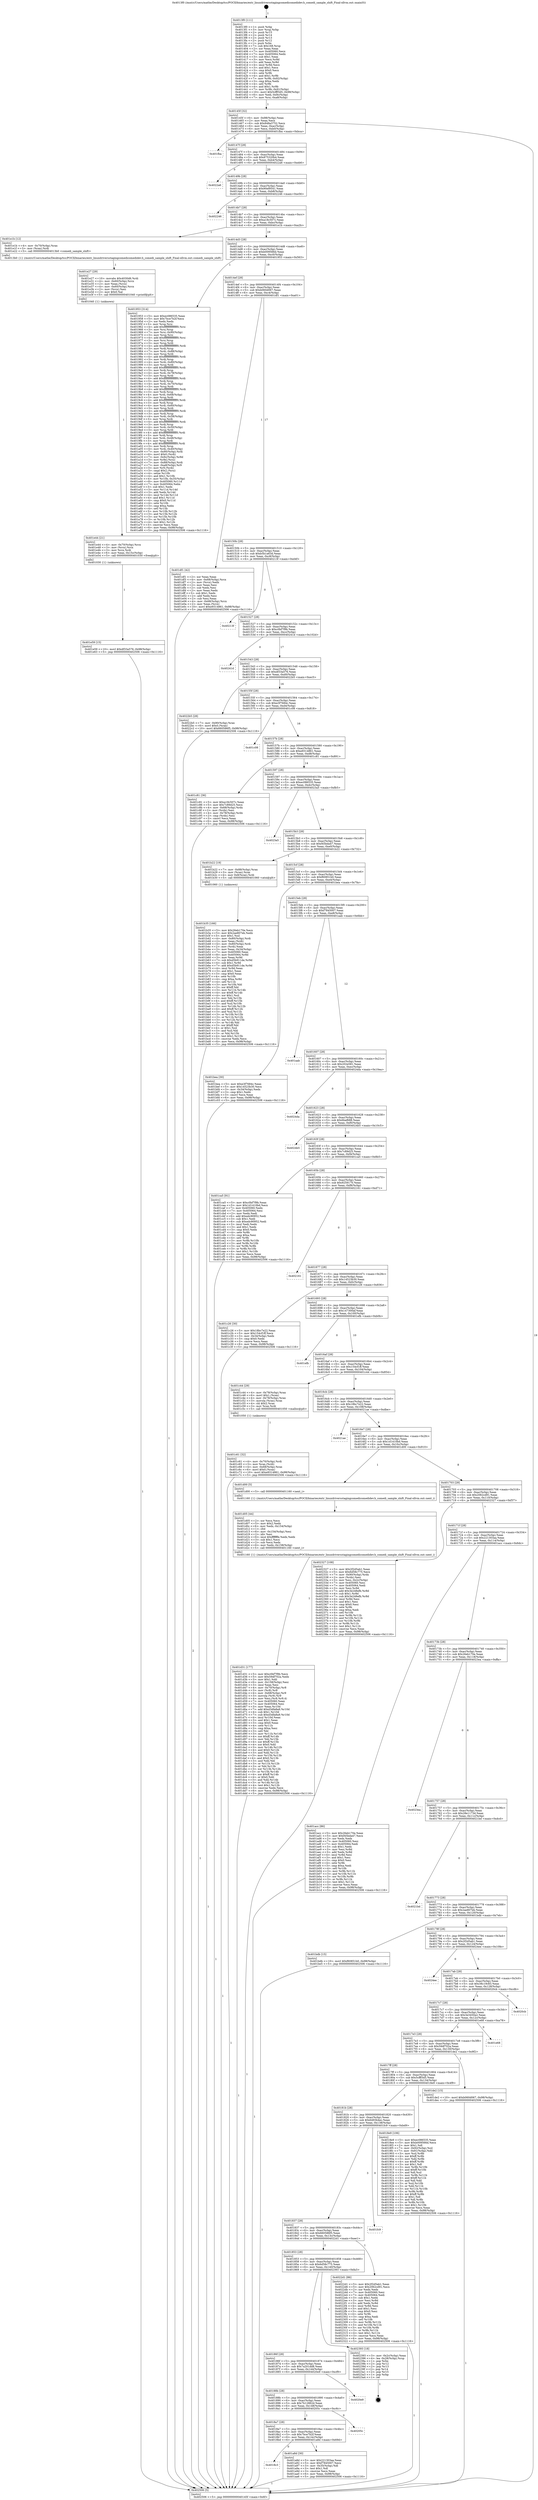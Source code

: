 digraph "0x4013f0" {
  label = "0x4013f0 (/mnt/c/Users/mathe/Desktop/tcc/POCII/binaries/extr_linuxdriversstagingcomedicomedidev.h_comedi_sample_shift_Final-ollvm.out::main(0))"
  labelloc = "t"
  node[shape=record]

  Entry [label="",width=0.3,height=0.3,shape=circle,fillcolor=black,style=filled]
  "0x40145f" [label="{
     0x40145f [32]\l
     | [instrs]\l
     &nbsp;&nbsp;0x40145f \<+6\>: mov -0x98(%rbp),%eax\l
     &nbsp;&nbsp;0x401465 \<+2\>: mov %eax,%ecx\l
     &nbsp;&nbsp;0x401467 \<+6\>: sub $0x848a3752,%ecx\l
     &nbsp;&nbsp;0x40146d \<+6\>: mov %eax,-0xac(%rbp)\l
     &nbsp;&nbsp;0x401473 \<+6\>: mov %ecx,-0xb0(%rbp)\l
     &nbsp;&nbsp;0x401479 \<+6\>: je 0000000000401fba \<main+0xbca\>\l
  }"]
  "0x401fba" [label="{
     0x401fba\l
  }", style=dashed]
  "0x40147f" [label="{
     0x40147f [28]\l
     | [instrs]\l
     &nbsp;&nbsp;0x40147f \<+5\>: jmp 0000000000401484 \<main+0x94\>\l
     &nbsp;&nbsp;0x401484 \<+6\>: mov -0xac(%rbp),%eax\l
     &nbsp;&nbsp;0x40148a \<+5\>: sub $0x875320b4,%eax\l
     &nbsp;&nbsp;0x40148f \<+6\>: mov %eax,-0xb4(%rbp)\l
     &nbsp;&nbsp;0x401495 \<+6\>: je 00000000004022a6 \<main+0xeb6\>\l
  }"]
  Exit [label="",width=0.3,height=0.3,shape=circle,fillcolor=black,style=filled,peripheries=2]
  "0x4022a6" [label="{
     0x4022a6\l
  }", style=dashed]
  "0x40149b" [label="{
     0x40149b [28]\l
     | [instrs]\l
     &nbsp;&nbsp;0x40149b \<+5\>: jmp 00000000004014a0 \<main+0xb0\>\l
     &nbsp;&nbsp;0x4014a0 \<+6\>: mov -0xac(%rbp),%eax\l
     &nbsp;&nbsp;0x4014a6 \<+5\>: sub $0x90ef9541,%eax\l
     &nbsp;&nbsp;0x4014ab \<+6\>: mov %eax,-0xb8(%rbp)\l
     &nbsp;&nbsp;0x4014b1 \<+6\>: je 0000000000402246 \<main+0xe56\>\l
  }"]
  "0x401e59" [label="{
     0x401e59 [15]\l
     | [instrs]\l
     &nbsp;&nbsp;0x401e59 \<+10\>: movl $0xdf33a576,-0x98(%rbp)\l
     &nbsp;&nbsp;0x401e63 \<+5\>: jmp 0000000000402506 \<main+0x1116\>\l
  }"]
  "0x402246" [label="{
     0x402246\l
  }", style=dashed]
  "0x4014b7" [label="{
     0x4014b7 [28]\l
     | [instrs]\l
     &nbsp;&nbsp;0x4014b7 \<+5\>: jmp 00000000004014bc \<main+0xcc\>\l
     &nbsp;&nbsp;0x4014bc \<+6\>: mov -0xac(%rbp),%eax\l
     &nbsp;&nbsp;0x4014c2 \<+5\>: sub $0xa18c507c,%eax\l
     &nbsp;&nbsp;0x4014c7 \<+6\>: mov %eax,-0xbc(%rbp)\l
     &nbsp;&nbsp;0x4014cd \<+6\>: je 0000000000401e1b \<main+0xa2b\>\l
  }"]
  "0x401e44" [label="{
     0x401e44 [21]\l
     | [instrs]\l
     &nbsp;&nbsp;0x401e44 \<+4\>: mov -0x70(%rbp),%rcx\l
     &nbsp;&nbsp;0x401e48 \<+3\>: mov (%rcx),%rcx\l
     &nbsp;&nbsp;0x401e4b \<+3\>: mov %rcx,%rdi\l
     &nbsp;&nbsp;0x401e4e \<+6\>: mov %eax,-0x15c(%rbp)\l
     &nbsp;&nbsp;0x401e54 \<+5\>: call 0000000000401030 \<free@plt\>\l
     | [calls]\l
     &nbsp;&nbsp;0x401030 \{1\} (unknown)\l
  }"]
  "0x401e1b" [label="{
     0x401e1b [12]\l
     | [instrs]\l
     &nbsp;&nbsp;0x401e1b \<+4\>: mov -0x70(%rbp),%rax\l
     &nbsp;&nbsp;0x401e1f \<+3\>: mov (%rax),%rdi\l
     &nbsp;&nbsp;0x401e22 \<+5\>: call 00000000004013b0 \<comedi_sample_shift\>\l
     | [calls]\l
     &nbsp;&nbsp;0x4013b0 \{1\} (/mnt/c/Users/mathe/Desktop/tcc/POCII/binaries/extr_linuxdriversstagingcomedicomedidev.h_comedi_sample_shift_Final-ollvm.out::comedi_sample_shift)\l
  }"]
  "0x4014d3" [label="{
     0x4014d3 [28]\l
     | [instrs]\l
     &nbsp;&nbsp;0x4014d3 \<+5\>: jmp 00000000004014d8 \<main+0xe8\>\l
     &nbsp;&nbsp;0x4014d8 \<+6\>: mov -0xac(%rbp),%eax\l
     &nbsp;&nbsp;0x4014de \<+5\>: sub $0xb009566d,%eax\l
     &nbsp;&nbsp;0x4014e3 \<+6\>: mov %eax,-0xc0(%rbp)\l
     &nbsp;&nbsp;0x4014e9 \<+6\>: je 0000000000401953 \<main+0x563\>\l
  }"]
  "0x401e27" [label="{
     0x401e27 [29]\l
     | [instrs]\l
     &nbsp;&nbsp;0x401e27 \<+10\>: movabs $0x4030d6,%rdi\l
     &nbsp;&nbsp;0x401e31 \<+4\>: mov -0x60(%rbp),%rcx\l
     &nbsp;&nbsp;0x401e35 \<+2\>: mov %eax,(%rcx)\l
     &nbsp;&nbsp;0x401e37 \<+4\>: mov -0x60(%rbp),%rcx\l
     &nbsp;&nbsp;0x401e3b \<+2\>: mov (%rcx),%esi\l
     &nbsp;&nbsp;0x401e3d \<+2\>: mov $0x0,%al\l
     &nbsp;&nbsp;0x401e3f \<+5\>: call 0000000000401040 \<printf@plt\>\l
     | [calls]\l
     &nbsp;&nbsp;0x401040 \{1\} (unknown)\l
  }"]
  "0x401953" [label="{
     0x401953 [314]\l
     | [instrs]\l
     &nbsp;&nbsp;0x401953 \<+5\>: mov $0xec086535,%eax\l
     &nbsp;&nbsp;0x401958 \<+5\>: mov $0x7bce7b2f,%ecx\l
     &nbsp;&nbsp;0x40195d \<+2\>: xor %edx,%edx\l
     &nbsp;&nbsp;0x40195f \<+3\>: mov %rsp,%rsi\l
     &nbsp;&nbsp;0x401962 \<+4\>: add $0xfffffffffffffff0,%rsi\l
     &nbsp;&nbsp;0x401966 \<+3\>: mov %rsi,%rsp\l
     &nbsp;&nbsp;0x401969 \<+7\>: mov %rsi,-0x90(%rbp)\l
     &nbsp;&nbsp;0x401970 \<+3\>: mov %rsp,%rsi\l
     &nbsp;&nbsp;0x401973 \<+4\>: add $0xfffffffffffffff0,%rsi\l
     &nbsp;&nbsp;0x401977 \<+3\>: mov %rsi,%rsp\l
     &nbsp;&nbsp;0x40197a \<+3\>: mov %rsp,%rdi\l
     &nbsp;&nbsp;0x40197d \<+4\>: add $0xfffffffffffffff0,%rdi\l
     &nbsp;&nbsp;0x401981 \<+3\>: mov %rdi,%rsp\l
     &nbsp;&nbsp;0x401984 \<+7\>: mov %rdi,-0x88(%rbp)\l
     &nbsp;&nbsp;0x40198b \<+3\>: mov %rsp,%rdi\l
     &nbsp;&nbsp;0x40198e \<+4\>: add $0xfffffffffffffff0,%rdi\l
     &nbsp;&nbsp;0x401992 \<+3\>: mov %rdi,%rsp\l
     &nbsp;&nbsp;0x401995 \<+4\>: mov %rdi,-0x80(%rbp)\l
     &nbsp;&nbsp;0x401999 \<+3\>: mov %rsp,%rdi\l
     &nbsp;&nbsp;0x40199c \<+4\>: add $0xfffffffffffffff0,%rdi\l
     &nbsp;&nbsp;0x4019a0 \<+3\>: mov %rdi,%rsp\l
     &nbsp;&nbsp;0x4019a3 \<+4\>: mov %rdi,-0x78(%rbp)\l
     &nbsp;&nbsp;0x4019a7 \<+3\>: mov %rsp,%rdi\l
     &nbsp;&nbsp;0x4019aa \<+4\>: add $0xfffffffffffffff0,%rdi\l
     &nbsp;&nbsp;0x4019ae \<+3\>: mov %rdi,%rsp\l
     &nbsp;&nbsp;0x4019b1 \<+4\>: mov %rdi,-0x70(%rbp)\l
     &nbsp;&nbsp;0x4019b5 \<+3\>: mov %rsp,%rdi\l
     &nbsp;&nbsp;0x4019b8 \<+4\>: add $0xfffffffffffffff0,%rdi\l
     &nbsp;&nbsp;0x4019bc \<+3\>: mov %rdi,%rsp\l
     &nbsp;&nbsp;0x4019bf \<+4\>: mov %rdi,-0x68(%rbp)\l
     &nbsp;&nbsp;0x4019c3 \<+3\>: mov %rsp,%rdi\l
     &nbsp;&nbsp;0x4019c6 \<+4\>: add $0xfffffffffffffff0,%rdi\l
     &nbsp;&nbsp;0x4019ca \<+3\>: mov %rdi,%rsp\l
     &nbsp;&nbsp;0x4019cd \<+4\>: mov %rdi,-0x60(%rbp)\l
     &nbsp;&nbsp;0x4019d1 \<+3\>: mov %rsp,%rdi\l
     &nbsp;&nbsp;0x4019d4 \<+4\>: add $0xfffffffffffffff0,%rdi\l
     &nbsp;&nbsp;0x4019d8 \<+3\>: mov %rdi,%rsp\l
     &nbsp;&nbsp;0x4019db \<+4\>: mov %rdi,-0x58(%rbp)\l
     &nbsp;&nbsp;0x4019df \<+3\>: mov %rsp,%rdi\l
     &nbsp;&nbsp;0x4019e2 \<+4\>: add $0xfffffffffffffff0,%rdi\l
     &nbsp;&nbsp;0x4019e6 \<+3\>: mov %rdi,%rsp\l
     &nbsp;&nbsp;0x4019e9 \<+4\>: mov %rdi,-0x50(%rbp)\l
     &nbsp;&nbsp;0x4019ed \<+3\>: mov %rsp,%rdi\l
     &nbsp;&nbsp;0x4019f0 \<+4\>: add $0xfffffffffffffff0,%rdi\l
     &nbsp;&nbsp;0x4019f4 \<+3\>: mov %rdi,%rsp\l
     &nbsp;&nbsp;0x4019f7 \<+4\>: mov %rdi,-0x48(%rbp)\l
     &nbsp;&nbsp;0x4019fb \<+3\>: mov %rsp,%rdi\l
     &nbsp;&nbsp;0x4019fe \<+4\>: add $0xfffffffffffffff0,%rdi\l
     &nbsp;&nbsp;0x401a02 \<+3\>: mov %rdi,%rsp\l
     &nbsp;&nbsp;0x401a05 \<+4\>: mov %rdi,-0x40(%rbp)\l
     &nbsp;&nbsp;0x401a09 \<+7\>: mov -0x90(%rbp),%rdi\l
     &nbsp;&nbsp;0x401a10 \<+6\>: movl $0x0,(%rdi)\l
     &nbsp;&nbsp;0x401a16 \<+7\>: mov -0x9c(%rbp),%r8d\l
     &nbsp;&nbsp;0x401a1d \<+3\>: mov %r8d,(%rsi)\l
     &nbsp;&nbsp;0x401a20 \<+7\>: mov -0x88(%rbp),%rdi\l
     &nbsp;&nbsp;0x401a27 \<+7\>: mov -0xa8(%rbp),%r9\l
     &nbsp;&nbsp;0x401a2e \<+3\>: mov %r9,(%rdi)\l
     &nbsp;&nbsp;0x401a31 \<+3\>: cmpl $0x2,(%rsi)\l
     &nbsp;&nbsp;0x401a34 \<+4\>: setne %r10b\l
     &nbsp;&nbsp;0x401a38 \<+4\>: and $0x1,%r10b\l
     &nbsp;&nbsp;0x401a3c \<+4\>: mov %r10b,-0x35(%rbp)\l
     &nbsp;&nbsp;0x401a40 \<+8\>: mov 0x405060,%r11d\l
     &nbsp;&nbsp;0x401a48 \<+7\>: mov 0x405064,%ebx\l
     &nbsp;&nbsp;0x401a4f \<+3\>: sub $0x1,%edx\l
     &nbsp;&nbsp;0x401a52 \<+3\>: mov %r11d,%r14d\l
     &nbsp;&nbsp;0x401a55 \<+3\>: add %edx,%r14d\l
     &nbsp;&nbsp;0x401a58 \<+4\>: imul %r14d,%r11d\l
     &nbsp;&nbsp;0x401a5c \<+4\>: and $0x1,%r11d\l
     &nbsp;&nbsp;0x401a60 \<+4\>: cmp $0x0,%r11d\l
     &nbsp;&nbsp;0x401a64 \<+4\>: sete %r10b\l
     &nbsp;&nbsp;0x401a68 \<+3\>: cmp $0xa,%ebx\l
     &nbsp;&nbsp;0x401a6b \<+4\>: setl %r15b\l
     &nbsp;&nbsp;0x401a6f \<+3\>: mov %r10b,%r12b\l
     &nbsp;&nbsp;0x401a72 \<+3\>: and %r15b,%r12b\l
     &nbsp;&nbsp;0x401a75 \<+3\>: xor %r15b,%r10b\l
     &nbsp;&nbsp;0x401a78 \<+3\>: or %r10b,%r12b\l
     &nbsp;&nbsp;0x401a7b \<+4\>: test $0x1,%r12b\l
     &nbsp;&nbsp;0x401a7f \<+3\>: cmovne %ecx,%eax\l
     &nbsp;&nbsp;0x401a82 \<+6\>: mov %eax,-0x98(%rbp)\l
     &nbsp;&nbsp;0x401a88 \<+5\>: jmp 0000000000402506 \<main+0x1116\>\l
  }"]
  "0x4014ef" [label="{
     0x4014ef [28]\l
     | [instrs]\l
     &nbsp;&nbsp;0x4014ef \<+5\>: jmp 00000000004014f4 \<main+0x104\>\l
     &nbsp;&nbsp;0x4014f4 \<+6\>: mov -0xac(%rbp),%eax\l
     &nbsp;&nbsp;0x4014fa \<+5\>: sub $0xb060d067,%eax\l
     &nbsp;&nbsp;0x4014ff \<+6\>: mov %eax,-0xc4(%rbp)\l
     &nbsp;&nbsp;0x401505 \<+6\>: je 0000000000401df1 \<main+0xa01\>\l
  }"]
  "0x401d31" [label="{
     0x401d31 [177]\l
     | [instrs]\l
     &nbsp;&nbsp;0x401d31 \<+5\>: mov $0xc0bf7f9b,%ecx\l
     &nbsp;&nbsp;0x401d36 \<+5\>: mov $0x59df702a,%edx\l
     &nbsp;&nbsp;0x401d3b \<+3\>: mov $0x1,%dil\l
     &nbsp;&nbsp;0x401d3e \<+6\>: mov -0x158(%rbp),%esi\l
     &nbsp;&nbsp;0x401d44 \<+3\>: imul %eax,%esi\l
     &nbsp;&nbsp;0x401d47 \<+4\>: mov -0x70(%rbp),%r8\l
     &nbsp;&nbsp;0x401d4b \<+3\>: mov (%r8),%r8\l
     &nbsp;&nbsp;0x401d4e \<+4\>: mov -0x68(%rbp),%r9\l
     &nbsp;&nbsp;0x401d52 \<+3\>: movslq (%r9),%r9\l
     &nbsp;&nbsp;0x401d55 \<+4\>: mov %esi,(%r8,%r9,4)\l
     &nbsp;&nbsp;0x401d59 \<+7\>: mov 0x405060,%eax\l
     &nbsp;&nbsp;0x401d60 \<+7\>: mov 0x405064,%esi\l
     &nbsp;&nbsp;0x401d67 \<+3\>: mov %eax,%r10d\l
     &nbsp;&nbsp;0x401d6a \<+7\>: add $0xd3dfa8a9,%r10d\l
     &nbsp;&nbsp;0x401d71 \<+4\>: sub $0x1,%r10d\l
     &nbsp;&nbsp;0x401d75 \<+7\>: sub $0xd3dfa8a9,%r10d\l
     &nbsp;&nbsp;0x401d7c \<+4\>: imul %r10d,%eax\l
     &nbsp;&nbsp;0x401d80 \<+3\>: and $0x1,%eax\l
     &nbsp;&nbsp;0x401d83 \<+3\>: cmp $0x0,%eax\l
     &nbsp;&nbsp;0x401d86 \<+4\>: sete %r11b\l
     &nbsp;&nbsp;0x401d8a \<+3\>: cmp $0xa,%esi\l
     &nbsp;&nbsp;0x401d8d \<+3\>: setl %bl\l
     &nbsp;&nbsp;0x401d90 \<+3\>: mov %r11b,%r14b\l
     &nbsp;&nbsp;0x401d93 \<+4\>: xor $0xff,%r14b\l
     &nbsp;&nbsp;0x401d97 \<+3\>: mov %bl,%r15b\l
     &nbsp;&nbsp;0x401d9a \<+4\>: xor $0xff,%r15b\l
     &nbsp;&nbsp;0x401d9e \<+4\>: xor $0x0,%dil\l
     &nbsp;&nbsp;0x401da2 \<+3\>: mov %r14b,%r12b\l
     &nbsp;&nbsp;0x401da5 \<+4\>: and $0x0,%r12b\l
     &nbsp;&nbsp;0x401da9 \<+3\>: and %dil,%r11b\l
     &nbsp;&nbsp;0x401dac \<+3\>: mov %r15b,%r13b\l
     &nbsp;&nbsp;0x401daf \<+4\>: and $0x0,%r13b\l
     &nbsp;&nbsp;0x401db3 \<+3\>: and %dil,%bl\l
     &nbsp;&nbsp;0x401db6 \<+3\>: or %r11b,%r12b\l
     &nbsp;&nbsp;0x401db9 \<+3\>: or %bl,%r13b\l
     &nbsp;&nbsp;0x401dbc \<+3\>: xor %r13b,%r12b\l
     &nbsp;&nbsp;0x401dbf \<+3\>: or %r15b,%r14b\l
     &nbsp;&nbsp;0x401dc2 \<+4\>: xor $0xff,%r14b\l
     &nbsp;&nbsp;0x401dc6 \<+4\>: or $0x0,%dil\l
     &nbsp;&nbsp;0x401dca \<+3\>: and %dil,%r14b\l
     &nbsp;&nbsp;0x401dcd \<+3\>: or %r14b,%r12b\l
     &nbsp;&nbsp;0x401dd0 \<+4\>: test $0x1,%r12b\l
     &nbsp;&nbsp;0x401dd4 \<+3\>: cmovne %edx,%ecx\l
     &nbsp;&nbsp;0x401dd7 \<+6\>: mov %ecx,-0x98(%rbp)\l
     &nbsp;&nbsp;0x401ddd \<+5\>: jmp 0000000000402506 \<main+0x1116\>\l
  }"]
  "0x401df1" [label="{
     0x401df1 [42]\l
     | [instrs]\l
     &nbsp;&nbsp;0x401df1 \<+2\>: xor %eax,%eax\l
     &nbsp;&nbsp;0x401df3 \<+4\>: mov -0x68(%rbp),%rcx\l
     &nbsp;&nbsp;0x401df7 \<+2\>: mov (%rcx),%edx\l
     &nbsp;&nbsp;0x401df9 \<+2\>: mov %eax,%esi\l
     &nbsp;&nbsp;0x401dfb \<+2\>: sub %edx,%esi\l
     &nbsp;&nbsp;0x401dfd \<+2\>: mov %eax,%edx\l
     &nbsp;&nbsp;0x401dff \<+3\>: sub $0x1,%edx\l
     &nbsp;&nbsp;0x401e02 \<+2\>: add %edx,%esi\l
     &nbsp;&nbsp;0x401e04 \<+2\>: sub %esi,%eax\l
     &nbsp;&nbsp;0x401e06 \<+4\>: mov -0x68(%rbp),%rcx\l
     &nbsp;&nbsp;0x401e0a \<+2\>: mov %eax,(%rcx)\l
     &nbsp;&nbsp;0x401e0c \<+10\>: movl $0xe9314861,-0x98(%rbp)\l
     &nbsp;&nbsp;0x401e16 \<+5\>: jmp 0000000000402506 \<main+0x1116\>\l
  }"]
  "0x40150b" [label="{
     0x40150b [28]\l
     | [instrs]\l
     &nbsp;&nbsp;0x40150b \<+5\>: jmp 0000000000401510 \<main+0x120\>\l
     &nbsp;&nbsp;0x401510 \<+6\>: mov -0xac(%rbp),%eax\l
     &nbsp;&nbsp;0x401516 \<+5\>: sub $0xb5b1a63d,%eax\l
     &nbsp;&nbsp;0x40151b \<+6\>: mov %eax,-0xc8(%rbp)\l
     &nbsp;&nbsp;0x401521 \<+6\>: je 000000000040213f \<main+0xd4f\>\l
  }"]
  "0x401d05" [label="{
     0x401d05 [44]\l
     | [instrs]\l
     &nbsp;&nbsp;0x401d05 \<+2\>: xor %ecx,%ecx\l
     &nbsp;&nbsp;0x401d07 \<+5\>: mov $0x2,%edx\l
     &nbsp;&nbsp;0x401d0c \<+6\>: mov %edx,-0x154(%rbp)\l
     &nbsp;&nbsp;0x401d12 \<+1\>: cltd\l
     &nbsp;&nbsp;0x401d13 \<+6\>: mov -0x154(%rbp),%esi\l
     &nbsp;&nbsp;0x401d19 \<+2\>: idiv %esi\l
     &nbsp;&nbsp;0x401d1b \<+6\>: imul $0xfffffffe,%edx,%edx\l
     &nbsp;&nbsp;0x401d21 \<+3\>: sub $0x1,%ecx\l
     &nbsp;&nbsp;0x401d24 \<+2\>: sub %ecx,%edx\l
     &nbsp;&nbsp;0x401d26 \<+6\>: mov %edx,-0x158(%rbp)\l
     &nbsp;&nbsp;0x401d2c \<+5\>: call 0000000000401160 \<next_i\>\l
     | [calls]\l
     &nbsp;&nbsp;0x401160 \{1\} (/mnt/c/Users/mathe/Desktop/tcc/POCII/binaries/extr_linuxdriversstagingcomedicomedidev.h_comedi_sample_shift_Final-ollvm.out::next_i)\l
  }"]
  "0x40213f" [label="{
     0x40213f\l
  }", style=dashed]
  "0x401527" [label="{
     0x401527 [28]\l
     | [instrs]\l
     &nbsp;&nbsp;0x401527 \<+5\>: jmp 000000000040152c \<main+0x13c\>\l
     &nbsp;&nbsp;0x40152c \<+6\>: mov -0xac(%rbp),%eax\l
     &nbsp;&nbsp;0x401532 \<+5\>: sub $0xc0bf7f9b,%eax\l
     &nbsp;&nbsp;0x401537 \<+6\>: mov %eax,-0xcc(%rbp)\l
     &nbsp;&nbsp;0x40153d \<+6\>: je 000000000040241d \<main+0x102d\>\l
  }"]
  "0x401c61" [label="{
     0x401c61 [32]\l
     | [instrs]\l
     &nbsp;&nbsp;0x401c61 \<+4\>: mov -0x70(%rbp),%rdi\l
     &nbsp;&nbsp;0x401c65 \<+3\>: mov %rax,(%rdi)\l
     &nbsp;&nbsp;0x401c68 \<+4\>: mov -0x68(%rbp),%rax\l
     &nbsp;&nbsp;0x401c6c \<+6\>: movl $0x0,(%rax)\l
     &nbsp;&nbsp;0x401c72 \<+10\>: movl $0xe9314861,-0x98(%rbp)\l
     &nbsp;&nbsp;0x401c7c \<+5\>: jmp 0000000000402506 \<main+0x1116\>\l
  }"]
  "0x40241d" [label="{
     0x40241d\l
  }", style=dashed]
  "0x401543" [label="{
     0x401543 [28]\l
     | [instrs]\l
     &nbsp;&nbsp;0x401543 \<+5\>: jmp 0000000000401548 \<main+0x158\>\l
     &nbsp;&nbsp;0x401548 \<+6\>: mov -0xac(%rbp),%eax\l
     &nbsp;&nbsp;0x40154e \<+5\>: sub $0xdf33a576,%eax\l
     &nbsp;&nbsp;0x401553 \<+6\>: mov %eax,-0xd0(%rbp)\l
     &nbsp;&nbsp;0x401559 \<+6\>: je 00000000004022b5 \<main+0xec5\>\l
  }"]
  "0x401b35" [label="{
     0x401b35 [166]\l
     | [instrs]\l
     &nbsp;&nbsp;0x401b35 \<+5\>: mov $0x26eb170e,%ecx\l
     &nbsp;&nbsp;0x401b3a \<+5\>: mov $0x2ae807eb,%edx\l
     &nbsp;&nbsp;0x401b3f \<+3\>: mov $0x1,%sil\l
     &nbsp;&nbsp;0x401b42 \<+4\>: mov -0x80(%rbp),%rdi\l
     &nbsp;&nbsp;0x401b46 \<+2\>: mov %eax,(%rdi)\l
     &nbsp;&nbsp;0x401b48 \<+4\>: mov -0x80(%rbp),%rdi\l
     &nbsp;&nbsp;0x401b4c \<+2\>: mov (%rdi),%eax\l
     &nbsp;&nbsp;0x401b4e \<+3\>: mov %eax,-0x34(%rbp)\l
     &nbsp;&nbsp;0x401b51 \<+7\>: mov 0x405060,%eax\l
     &nbsp;&nbsp;0x401b58 \<+8\>: mov 0x405064,%r8d\l
     &nbsp;&nbsp;0x401b60 \<+3\>: mov %eax,%r9d\l
     &nbsp;&nbsp;0x401b63 \<+7\>: sub $0xd5b911de,%r9d\l
     &nbsp;&nbsp;0x401b6a \<+4\>: sub $0x1,%r9d\l
     &nbsp;&nbsp;0x401b6e \<+7\>: add $0xd5b911de,%r9d\l
     &nbsp;&nbsp;0x401b75 \<+4\>: imul %r9d,%eax\l
     &nbsp;&nbsp;0x401b79 \<+3\>: and $0x1,%eax\l
     &nbsp;&nbsp;0x401b7c \<+3\>: cmp $0x0,%eax\l
     &nbsp;&nbsp;0x401b7f \<+4\>: sete %r10b\l
     &nbsp;&nbsp;0x401b83 \<+4\>: cmp $0xa,%r8d\l
     &nbsp;&nbsp;0x401b87 \<+4\>: setl %r11b\l
     &nbsp;&nbsp;0x401b8b \<+3\>: mov %r10b,%bl\l
     &nbsp;&nbsp;0x401b8e \<+3\>: xor $0xff,%bl\l
     &nbsp;&nbsp;0x401b91 \<+3\>: mov %r11b,%r14b\l
     &nbsp;&nbsp;0x401b94 \<+4\>: xor $0xff,%r14b\l
     &nbsp;&nbsp;0x401b98 \<+4\>: xor $0x1,%sil\l
     &nbsp;&nbsp;0x401b9c \<+3\>: mov %bl,%r15b\l
     &nbsp;&nbsp;0x401b9f \<+4\>: and $0xff,%r15b\l
     &nbsp;&nbsp;0x401ba3 \<+3\>: and %sil,%r10b\l
     &nbsp;&nbsp;0x401ba6 \<+3\>: mov %r14b,%r12b\l
     &nbsp;&nbsp;0x401ba9 \<+4\>: and $0xff,%r12b\l
     &nbsp;&nbsp;0x401bad \<+3\>: and %sil,%r11b\l
     &nbsp;&nbsp;0x401bb0 \<+3\>: or %r10b,%r15b\l
     &nbsp;&nbsp;0x401bb3 \<+3\>: or %r11b,%r12b\l
     &nbsp;&nbsp;0x401bb6 \<+3\>: xor %r12b,%r15b\l
     &nbsp;&nbsp;0x401bb9 \<+3\>: or %r14b,%bl\l
     &nbsp;&nbsp;0x401bbc \<+3\>: xor $0xff,%bl\l
     &nbsp;&nbsp;0x401bbf \<+4\>: or $0x1,%sil\l
     &nbsp;&nbsp;0x401bc3 \<+3\>: and %sil,%bl\l
     &nbsp;&nbsp;0x401bc6 \<+3\>: or %bl,%r15b\l
     &nbsp;&nbsp;0x401bc9 \<+4\>: test $0x1,%r15b\l
     &nbsp;&nbsp;0x401bcd \<+3\>: cmovne %edx,%ecx\l
     &nbsp;&nbsp;0x401bd0 \<+6\>: mov %ecx,-0x98(%rbp)\l
     &nbsp;&nbsp;0x401bd6 \<+5\>: jmp 0000000000402506 \<main+0x1116\>\l
  }"]
  "0x4022b5" [label="{
     0x4022b5 [28]\l
     | [instrs]\l
     &nbsp;&nbsp;0x4022b5 \<+7\>: mov -0x90(%rbp),%rax\l
     &nbsp;&nbsp;0x4022bc \<+6\>: movl $0x0,(%rax)\l
     &nbsp;&nbsp;0x4022c2 \<+10\>: movl $0x660586f5,-0x98(%rbp)\l
     &nbsp;&nbsp;0x4022cc \<+5\>: jmp 0000000000402506 \<main+0x1116\>\l
  }"]
  "0x40155f" [label="{
     0x40155f [28]\l
     | [instrs]\l
     &nbsp;&nbsp;0x40155f \<+5\>: jmp 0000000000401564 \<main+0x174\>\l
     &nbsp;&nbsp;0x401564 \<+6\>: mov -0xac(%rbp),%eax\l
     &nbsp;&nbsp;0x40156a \<+5\>: sub $0xe3f7684c,%eax\l
     &nbsp;&nbsp;0x40156f \<+6\>: mov %eax,-0xd4(%rbp)\l
     &nbsp;&nbsp;0x401575 \<+6\>: je 0000000000401c08 \<main+0x818\>\l
  }"]
  "0x4018c3" [label="{
     0x4018c3\l
  }", style=dashed]
  "0x401c08" [label="{
     0x401c08\l
  }", style=dashed]
  "0x40157b" [label="{
     0x40157b [28]\l
     | [instrs]\l
     &nbsp;&nbsp;0x40157b \<+5\>: jmp 0000000000401580 \<main+0x190\>\l
     &nbsp;&nbsp;0x401580 \<+6\>: mov -0xac(%rbp),%eax\l
     &nbsp;&nbsp;0x401586 \<+5\>: sub $0xe9314861,%eax\l
     &nbsp;&nbsp;0x40158b \<+6\>: mov %eax,-0xd8(%rbp)\l
     &nbsp;&nbsp;0x401591 \<+6\>: je 0000000000401c81 \<main+0x891\>\l
  }"]
  "0x401a8d" [label="{
     0x401a8d [30]\l
     | [instrs]\l
     &nbsp;&nbsp;0x401a8d \<+5\>: mov $0x221303aa,%eax\l
     &nbsp;&nbsp;0x401a92 \<+5\>: mov $0xf7845007,%ecx\l
     &nbsp;&nbsp;0x401a97 \<+3\>: mov -0x35(%rbp),%dl\l
     &nbsp;&nbsp;0x401a9a \<+3\>: test $0x1,%dl\l
     &nbsp;&nbsp;0x401a9d \<+3\>: cmovne %ecx,%eax\l
     &nbsp;&nbsp;0x401aa0 \<+6\>: mov %eax,-0x98(%rbp)\l
     &nbsp;&nbsp;0x401aa6 \<+5\>: jmp 0000000000402506 \<main+0x1116\>\l
  }"]
  "0x401c81" [label="{
     0x401c81 [36]\l
     | [instrs]\l
     &nbsp;&nbsp;0x401c81 \<+5\>: mov $0xa18c507c,%eax\l
     &nbsp;&nbsp;0x401c86 \<+5\>: mov $0x7c89d25,%ecx\l
     &nbsp;&nbsp;0x401c8b \<+4\>: mov -0x68(%rbp),%rdx\l
     &nbsp;&nbsp;0x401c8f \<+2\>: mov (%rdx),%esi\l
     &nbsp;&nbsp;0x401c91 \<+4\>: mov -0x78(%rbp),%rdx\l
     &nbsp;&nbsp;0x401c95 \<+2\>: cmp (%rdx),%esi\l
     &nbsp;&nbsp;0x401c97 \<+3\>: cmovl %ecx,%eax\l
     &nbsp;&nbsp;0x401c9a \<+6\>: mov %eax,-0x98(%rbp)\l
     &nbsp;&nbsp;0x401ca0 \<+5\>: jmp 0000000000402506 \<main+0x1116\>\l
  }"]
  "0x401597" [label="{
     0x401597 [28]\l
     | [instrs]\l
     &nbsp;&nbsp;0x401597 \<+5\>: jmp 000000000040159c \<main+0x1ac\>\l
     &nbsp;&nbsp;0x40159c \<+6\>: mov -0xac(%rbp),%eax\l
     &nbsp;&nbsp;0x4015a2 \<+5\>: sub $0xec086535,%eax\l
     &nbsp;&nbsp;0x4015a7 \<+6\>: mov %eax,-0xdc(%rbp)\l
     &nbsp;&nbsp;0x4015ad \<+6\>: je 00000000004023a5 \<main+0xfb5\>\l
  }"]
  "0x4018a7" [label="{
     0x4018a7 [28]\l
     | [instrs]\l
     &nbsp;&nbsp;0x4018a7 \<+5\>: jmp 00000000004018ac \<main+0x4bc\>\l
     &nbsp;&nbsp;0x4018ac \<+6\>: mov -0xac(%rbp),%eax\l
     &nbsp;&nbsp;0x4018b2 \<+5\>: sub $0x7bce7b2f,%eax\l
     &nbsp;&nbsp;0x4018b7 \<+6\>: mov %eax,-0x14c(%rbp)\l
     &nbsp;&nbsp;0x4018bd \<+6\>: je 0000000000401a8d \<main+0x69d\>\l
  }"]
  "0x4023a5" [label="{
     0x4023a5\l
  }", style=dashed]
  "0x4015b3" [label="{
     0x4015b3 [28]\l
     | [instrs]\l
     &nbsp;&nbsp;0x4015b3 \<+5\>: jmp 00000000004015b8 \<main+0x1c8\>\l
     &nbsp;&nbsp;0x4015b8 \<+6\>: mov -0xac(%rbp),%eax\l
     &nbsp;&nbsp;0x4015be \<+5\>: sub $0xf45bda47,%eax\l
     &nbsp;&nbsp;0x4015c3 \<+6\>: mov %eax,-0xe0(%rbp)\l
     &nbsp;&nbsp;0x4015c9 \<+6\>: je 0000000000401b22 \<main+0x732\>\l
  }"]
  "0x40205c" [label="{
     0x40205c\l
  }", style=dashed]
  "0x401b22" [label="{
     0x401b22 [19]\l
     | [instrs]\l
     &nbsp;&nbsp;0x401b22 \<+7\>: mov -0x88(%rbp),%rax\l
     &nbsp;&nbsp;0x401b29 \<+3\>: mov (%rax),%rax\l
     &nbsp;&nbsp;0x401b2c \<+4\>: mov 0x8(%rax),%rdi\l
     &nbsp;&nbsp;0x401b30 \<+5\>: call 0000000000401060 \<atoi@plt\>\l
     | [calls]\l
     &nbsp;&nbsp;0x401060 \{1\} (unknown)\l
  }"]
  "0x4015cf" [label="{
     0x4015cf [28]\l
     | [instrs]\l
     &nbsp;&nbsp;0x4015cf \<+5\>: jmp 00000000004015d4 \<main+0x1e4\>\l
     &nbsp;&nbsp;0x4015d4 \<+6\>: mov -0xac(%rbp),%eax\l
     &nbsp;&nbsp;0x4015da \<+5\>: sub $0xf60851b0,%eax\l
     &nbsp;&nbsp;0x4015df \<+6\>: mov %eax,-0xe4(%rbp)\l
     &nbsp;&nbsp;0x4015e5 \<+6\>: je 0000000000401bea \<main+0x7fa\>\l
  }"]
  "0x40188b" [label="{
     0x40188b [28]\l
     | [instrs]\l
     &nbsp;&nbsp;0x40188b \<+5\>: jmp 0000000000401890 \<main+0x4a0\>\l
     &nbsp;&nbsp;0x401890 \<+6\>: mov -0xac(%rbp),%eax\l
     &nbsp;&nbsp;0x401896 \<+5\>: sub $0x7b12862d,%eax\l
     &nbsp;&nbsp;0x40189b \<+6\>: mov %eax,-0x148(%rbp)\l
     &nbsp;&nbsp;0x4018a1 \<+6\>: je 000000000040205c \<main+0xc6c\>\l
  }"]
  "0x401bea" [label="{
     0x401bea [30]\l
     | [instrs]\l
     &nbsp;&nbsp;0x401bea \<+5\>: mov $0xe3f7684c,%eax\l
     &nbsp;&nbsp;0x401bef \<+5\>: mov $0x14523b30,%ecx\l
     &nbsp;&nbsp;0x401bf4 \<+3\>: mov -0x34(%rbp),%edx\l
     &nbsp;&nbsp;0x401bf7 \<+3\>: cmp $0x1,%edx\l
     &nbsp;&nbsp;0x401bfa \<+3\>: cmovl %ecx,%eax\l
     &nbsp;&nbsp;0x401bfd \<+6\>: mov %eax,-0x98(%rbp)\l
     &nbsp;&nbsp;0x401c03 \<+5\>: jmp 0000000000402506 \<main+0x1116\>\l
  }"]
  "0x4015eb" [label="{
     0x4015eb [28]\l
     | [instrs]\l
     &nbsp;&nbsp;0x4015eb \<+5\>: jmp 00000000004015f0 \<main+0x200\>\l
     &nbsp;&nbsp;0x4015f0 \<+6\>: mov -0xac(%rbp),%eax\l
     &nbsp;&nbsp;0x4015f6 \<+5\>: sub $0xf7845007,%eax\l
     &nbsp;&nbsp;0x4015fb \<+6\>: mov %eax,-0xe8(%rbp)\l
     &nbsp;&nbsp;0x401601 \<+6\>: je 0000000000401aab \<main+0x6bb\>\l
  }"]
  "0x4020e9" [label="{
     0x4020e9\l
  }", style=dashed]
  "0x401aab" [label="{
     0x401aab\l
  }", style=dashed]
  "0x401607" [label="{
     0x401607 [28]\l
     | [instrs]\l
     &nbsp;&nbsp;0x401607 \<+5\>: jmp 000000000040160c \<main+0x21c\>\l
     &nbsp;&nbsp;0x40160c \<+6\>: mov -0xac(%rbp),%eax\l
     &nbsp;&nbsp;0x401612 \<+5\>: sub $0x202e581,%eax\l
     &nbsp;&nbsp;0x401617 \<+6\>: mov %eax,-0xec(%rbp)\l
     &nbsp;&nbsp;0x40161d \<+6\>: je 00000000004024da \<main+0x10ea\>\l
  }"]
  "0x40186f" [label="{
     0x40186f [28]\l
     | [instrs]\l
     &nbsp;&nbsp;0x40186f \<+5\>: jmp 0000000000401874 \<main+0x484\>\l
     &nbsp;&nbsp;0x401874 \<+6\>: mov -0xac(%rbp),%eax\l
     &nbsp;&nbsp;0x40187a \<+5\>: sub $0x7a201dd8,%eax\l
     &nbsp;&nbsp;0x40187f \<+6\>: mov %eax,-0x144(%rbp)\l
     &nbsp;&nbsp;0x401885 \<+6\>: je 00000000004020e9 \<main+0xcf9\>\l
  }"]
  "0x4024da" [label="{
     0x4024da\l
  }", style=dashed]
  "0x401623" [label="{
     0x401623 [28]\l
     | [instrs]\l
     &nbsp;&nbsp;0x401623 \<+5\>: jmp 0000000000401628 \<main+0x238\>\l
     &nbsp;&nbsp;0x401628 \<+6\>: mov -0xac(%rbp),%eax\l
     &nbsp;&nbsp;0x40162e \<+5\>: sub $0x6baf688,%eax\l
     &nbsp;&nbsp;0x401633 \<+6\>: mov %eax,-0xf0(%rbp)\l
     &nbsp;&nbsp;0x401639 \<+6\>: je 00000000004024b5 \<main+0x10c5\>\l
  }"]
  "0x402393" [label="{
     0x402393 [18]\l
     | [instrs]\l
     &nbsp;&nbsp;0x402393 \<+3\>: mov -0x2c(%rbp),%eax\l
     &nbsp;&nbsp;0x402396 \<+4\>: lea -0x28(%rbp),%rsp\l
     &nbsp;&nbsp;0x40239a \<+1\>: pop %rbx\l
     &nbsp;&nbsp;0x40239b \<+2\>: pop %r12\l
     &nbsp;&nbsp;0x40239d \<+2\>: pop %r13\l
     &nbsp;&nbsp;0x40239f \<+2\>: pop %r14\l
     &nbsp;&nbsp;0x4023a1 \<+2\>: pop %r15\l
     &nbsp;&nbsp;0x4023a3 \<+1\>: pop %rbp\l
     &nbsp;&nbsp;0x4023a4 \<+1\>: ret\l
  }"]
  "0x4024b5" [label="{
     0x4024b5\l
  }", style=dashed]
  "0x40163f" [label="{
     0x40163f [28]\l
     | [instrs]\l
     &nbsp;&nbsp;0x40163f \<+5\>: jmp 0000000000401644 \<main+0x254\>\l
     &nbsp;&nbsp;0x401644 \<+6\>: mov -0xac(%rbp),%eax\l
     &nbsp;&nbsp;0x40164a \<+5\>: sub $0x7c89d25,%eax\l
     &nbsp;&nbsp;0x40164f \<+6\>: mov %eax,-0xf4(%rbp)\l
     &nbsp;&nbsp;0x401655 \<+6\>: je 0000000000401ca5 \<main+0x8b5\>\l
  }"]
  "0x401853" [label="{
     0x401853 [28]\l
     | [instrs]\l
     &nbsp;&nbsp;0x401853 \<+5\>: jmp 0000000000401858 \<main+0x468\>\l
     &nbsp;&nbsp;0x401858 \<+6\>: mov -0xac(%rbp),%eax\l
     &nbsp;&nbsp;0x40185e \<+5\>: sub $0x6d58c775,%eax\l
     &nbsp;&nbsp;0x401863 \<+6\>: mov %eax,-0x140(%rbp)\l
     &nbsp;&nbsp;0x401869 \<+6\>: je 0000000000402393 \<main+0xfa3\>\l
  }"]
  "0x401ca5" [label="{
     0x401ca5 [91]\l
     | [instrs]\l
     &nbsp;&nbsp;0x401ca5 \<+5\>: mov $0xc0bf7f9b,%eax\l
     &nbsp;&nbsp;0x401caa \<+5\>: mov $0x1d1410bd,%ecx\l
     &nbsp;&nbsp;0x401caf \<+7\>: mov 0x405060,%edx\l
     &nbsp;&nbsp;0x401cb6 \<+7\>: mov 0x405064,%esi\l
     &nbsp;&nbsp;0x401cbd \<+2\>: mov %edx,%edi\l
     &nbsp;&nbsp;0x401cbf \<+6\>: add $0xedc90952,%edi\l
     &nbsp;&nbsp;0x401cc5 \<+3\>: sub $0x1,%edi\l
     &nbsp;&nbsp;0x401cc8 \<+6\>: sub $0xedc90952,%edi\l
     &nbsp;&nbsp;0x401cce \<+3\>: imul %edi,%edx\l
     &nbsp;&nbsp;0x401cd1 \<+3\>: and $0x1,%edx\l
     &nbsp;&nbsp;0x401cd4 \<+3\>: cmp $0x0,%edx\l
     &nbsp;&nbsp;0x401cd7 \<+4\>: sete %r8b\l
     &nbsp;&nbsp;0x401cdb \<+3\>: cmp $0xa,%esi\l
     &nbsp;&nbsp;0x401cde \<+4\>: setl %r9b\l
     &nbsp;&nbsp;0x401ce2 \<+3\>: mov %r8b,%r10b\l
     &nbsp;&nbsp;0x401ce5 \<+3\>: and %r9b,%r10b\l
     &nbsp;&nbsp;0x401ce8 \<+3\>: xor %r9b,%r8b\l
     &nbsp;&nbsp;0x401ceb \<+3\>: or %r8b,%r10b\l
     &nbsp;&nbsp;0x401cee \<+4\>: test $0x1,%r10b\l
     &nbsp;&nbsp;0x401cf2 \<+3\>: cmovne %ecx,%eax\l
     &nbsp;&nbsp;0x401cf5 \<+6\>: mov %eax,-0x98(%rbp)\l
     &nbsp;&nbsp;0x401cfb \<+5\>: jmp 0000000000402506 \<main+0x1116\>\l
  }"]
  "0x40165b" [label="{
     0x40165b [28]\l
     | [instrs]\l
     &nbsp;&nbsp;0x40165b \<+5\>: jmp 0000000000401660 \<main+0x270\>\l
     &nbsp;&nbsp;0x401660 \<+6\>: mov -0xac(%rbp),%eax\l
     &nbsp;&nbsp;0x401666 \<+5\>: sub $0x9259170,%eax\l
     &nbsp;&nbsp;0x40166b \<+6\>: mov %eax,-0xf8(%rbp)\l
     &nbsp;&nbsp;0x401671 \<+6\>: je 0000000000402161 \<main+0xd71\>\l
  }"]
  "0x4022d1" [label="{
     0x4022d1 [86]\l
     | [instrs]\l
     &nbsp;&nbsp;0x4022d1 \<+5\>: mov $0x2f2d5ab1,%eax\l
     &nbsp;&nbsp;0x4022d6 \<+5\>: mov $0x2062cd91,%ecx\l
     &nbsp;&nbsp;0x4022db \<+2\>: xor %edx,%edx\l
     &nbsp;&nbsp;0x4022dd \<+7\>: mov 0x405060,%esi\l
     &nbsp;&nbsp;0x4022e4 \<+7\>: mov 0x405064,%edi\l
     &nbsp;&nbsp;0x4022eb \<+3\>: sub $0x1,%edx\l
     &nbsp;&nbsp;0x4022ee \<+3\>: mov %esi,%r8d\l
     &nbsp;&nbsp;0x4022f1 \<+3\>: add %edx,%r8d\l
     &nbsp;&nbsp;0x4022f4 \<+4\>: imul %r8d,%esi\l
     &nbsp;&nbsp;0x4022f8 \<+3\>: and $0x1,%esi\l
     &nbsp;&nbsp;0x4022fb \<+3\>: cmp $0x0,%esi\l
     &nbsp;&nbsp;0x4022fe \<+4\>: sete %r9b\l
     &nbsp;&nbsp;0x402302 \<+3\>: cmp $0xa,%edi\l
     &nbsp;&nbsp;0x402305 \<+4\>: setl %r10b\l
     &nbsp;&nbsp;0x402309 \<+3\>: mov %r9b,%r11b\l
     &nbsp;&nbsp;0x40230c \<+3\>: and %r10b,%r11b\l
     &nbsp;&nbsp;0x40230f \<+3\>: xor %r10b,%r9b\l
     &nbsp;&nbsp;0x402312 \<+3\>: or %r9b,%r11b\l
     &nbsp;&nbsp;0x402315 \<+4\>: test $0x1,%r11b\l
     &nbsp;&nbsp;0x402319 \<+3\>: cmovne %ecx,%eax\l
     &nbsp;&nbsp;0x40231c \<+6\>: mov %eax,-0x98(%rbp)\l
     &nbsp;&nbsp;0x402322 \<+5\>: jmp 0000000000402506 \<main+0x1116\>\l
  }"]
  "0x402161" [label="{
     0x402161\l
  }", style=dashed]
  "0x401677" [label="{
     0x401677 [28]\l
     | [instrs]\l
     &nbsp;&nbsp;0x401677 \<+5\>: jmp 000000000040167c \<main+0x28c\>\l
     &nbsp;&nbsp;0x40167c \<+6\>: mov -0xac(%rbp),%eax\l
     &nbsp;&nbsp;0x401682 \<+5\>: sub $0x14523b30,%eax\l
     &nbsp;&nbsp;0x401687 \<+6\>: mov %eax,-0xfc(%rbp)\l
     &nbsp;&nbsp;0x40168d \<+6\>: je 0000000000401c26 \<main+0x836\>\l
  }"]
  "0x401837" [label="{
     0x401837 [28]\l
     | [instrs]\l
     &nbsp;&nbsp;0x401837 \<+5\>: jmp 000000000040183c \<main+0x44c\>\l
     &nbsp;&nbsp;0x40183c \<+6\>: mov -0xac(%rbp),%eax\l
     &nbsp;&nbsp;0x401842 \<+5\>: sub $0x660586f5,%eax\l
     &nbsp;&nbsp;0x401847 \<+6\>: mov %eax,-0x13c(%rbp)\l
     &nbsp;&nbsp;0x40184d \<+6\>: je 00000000004022d1 \<main+0xee1\>\l
  }"]
  "0x401c26" [label="{
     0x401c26 [30]\l
     | [instrs]\l
     &nbsp;&nbsp;0x401c26 \<+5\>: mov $0x18bc7e22,%eax\l
     &nbsp;&nbsp;0x401c2b \<+5\>: mov $0x154cf1ff,%ecx\l
     &nbsp;&nbsp;0x401c30 \<+3\>: mov -0x34(%rbp),%edx\l
     &nbsp;&nbsp;0x401c33 \<+3\>: cmp $0x0,%edx\l
     &nbsp;&nbsp;0x401c36 \<+3\>: cmove %ecx,%eax\l
     &nbsp;&nbsp;0x401c39 \<+6\>: mov %eax,-0x98(%rbp)\l
     &nbsp;&nbsp;0x401c3f \<+5\>: jmp 0000000000402506 \<main+0x1116\>\l
  }"]
  "0x401693" [label="{
     0x401693 [28]\l
     | [instrs]\l
     &nbsp;&nbsp;0x401693 \<+5\>: jmp 0000000000401698 \<main+0x2a8\>\l
     &nbsp;&nbsp;0x401698 \<+6\>: mov -0xac(%rbp),%eax\l
     &nbsp;&nbsp;0x40169e \<+5\>: sub $0x147300af,%eax\l
     &nbsp;&nbsp;0x4016a3 \<+6\>: mov %eax,-0x100(%rbp)\l
     &nbsp;&nbsp;0x4016a9 \<+6\>: je 0000000000401efb \<main+0xb0b\>\l
  }"]
  "0x401fc9" [label="{
     0x401fc9\l
  }", style=dashed]
  "0x401efb" [label="{
     0x401efb\l
  }", style=dashed]
  "0x4016af" [label="{
     0x4016af [28]\l
     | [instrs]\l
     &nbsp;&nbsp;0x4016af \<+5\>: jmp 00000000004016b4 \<main+0x2c4\>\l
     &nbsp;&nbsp;0x4016b4 \<+6\>: mov -0xac(%rbp),%eax\l
     &nbsp;&nbsp;0x4016ba \<+5\>: sub $0x154cf1ff,%eax\l
     &nbsp;&nbsp;0x4016bf \<+6\>: mov %eax,-0x104(%rbp)\l
     &nbsp;&nbsp;0x4016c5 \<+6\>: je 0000000000401c44 \<main+0x854\>\l
  }"]
  "0x4013f0" [label="{
     0x4013f0 [111]\l
     | [instrs]\l
     &nbsp;&nbsp;0x4013f0 \<+1\>: push %rbp\l
     &nbsp;&nbsp;0x4013f1 \<+3\>: mov %rsp,%rbp\l
     &nbsp;&nbsp;0x4013f4 \<+2\>: push %r15\l
     &nbsp;&nbsp;0x4013f6 \<+2\>: push %r14\l
     &nbsp;&nbsp;0x4013f8 \<+2\>: push %r13\l
     &nbsp;&nbsp;0x4013fa \<+2\>: push %r12\l
     &nbsp;&nbsp;0x4013fc \<+1\>: push %rbx\l
     &nbsp;&nbsp;0x4013fd \<+7\>: sub $0x168,%rsp\l
     &nbsp;&nbsp;0x401404 \<+2\>: xor %eax,%eax\l
     &nbsp;&nbsp;0x401406 \<+7\>: mov 0x405060,%ecx\l
     &nbsp;&nbsp;0x40140d \<+7\>: mov 0x405064,%edx\l
     &nbsp;&nbsp;0x401414 \<+3\>: sub $0x1,%eax\l
     &nbsp;&nbsp;0x401417 \<+3\>: mov %ecx,%r8d\l
     &nbsp;&nbsp;0x40141a \<+3\>: add %eax,%r8d\l
     &nbsp;&nbsp;0x40141d \<+4\>: imul %r8d,%ecx\l
     &nbsp;&nbsp;0x401421 \<+3\>: and $0x1,%ecx\l
     &nbsp;&nbsp;0x401424 \<+3\>: cmp $0x0,%ecx\l
     &nbsp;&nbsp;0x401427 \<+4\>: sete %r9b\l
     &nbsp;&nbsp;0x40142b \<+4\>: and $0x1,%r9b\l
     &nbsp;&nbsp;0x40142f \<+7\>: mov %r9b,-0x92(%rbp)\l
     &nbsp;&nbsp;0x401436 \<+3\>: cmp $0xa,%edx\l
     &nbsp;&nbsp;0x401439 \<+4\>: setl %r9b\l
     &nbsp;&nbsp;0x40143d \<+4\>: and $0x1,%r9b\l
     &nbsp;&nbsp;0x401441 \<+7\>: mov %r9b,-0x91(%rbp)\l
     &nbsp;&nbsp;0x401448 \<+10\>: movl $0x5cfff3d5,-0x98(%rbp)\l
     &nbsp;&nbsp;0x401452 \<+6\>: mov %edi,-0x9c(%rbp)\l
     &nbsp;&nbsp;0x401458 \<+7\>: mov %rsi,-0xa8(%rbp)\l
  }"]
  "0x401c44" [label="{
     0x401c44 [29]\l
     | [instrs]\l
     &nbsp;&nbsp;0x401c44 \<+4\>: mov -0x78(%rbp),%rax\l
     &nbsp;&nbsp;0x401c48 \<+6\>: movl $0x1,(%rax)\l
     &nbsp;&nbsp;0x401c4e \<+4\>: mov -0x78(%rbp),%rax\l
     &nbsp;&nbsp;0x401c52 \<+3\>: movslq (%rax),%rax\l
     &nbsp;&nbsp;0x401c55 \<+4\>: shl $0x2,%rax\l
     &nbsp;&nbsp;0x401c59 \<+3\>: mov %rax,%rdi\l
     &nbsp;&nbsp;0x401c5c \<+5\>: call 0000000000401050 \<malloc@plt\>\l
     | [calls]\l
     &nbsp;&nbsp;0x401050 \{1\} (unknown)\l
  }"]
  "0x4016cb" [label="{
     0x4016cb [28]\l
     | [instrs]\l
     &nbsp;&nbsp;0x4016cb \<+5\>: jmp 00000000004016d0 \<main+0x2e0\>\l
     &nbsp;&nbsp;0x4016d0 \<+6\>: mov -0xac(%rbp),%eax\l
     &nbsp;&nbsp;0x4016d6 \<+5\>: sub $0x18bc7e22,%eax\l
     &nbsp;&nbsp;0x4016db \<+6\>: mov %eax,-0x108(%rbp)\l
     &nbsp;&nbsp;0x4016e1 \<+6\>: je 00000000004021ae \<main+0xdbe\>\l
  }"]
  "0x402506" [label="{
     0x402506 [5]\l
     | [instrs]\l
     &nbsp;&nbsp;0x402506 \<+5\>: jmp 000000000040145f \<main+0x6f\>\l
  }"]
  "0x4021ae" [label="{
     0x4021ae\l
  }", style=dashed]
  "0x4016e7" [label="{
     0x4016e7 [28]\l
     | [instrs]\l
     &nbsp;&nbsp;0x4016e7 \<+5\>: jmp 00000000004016ec \<main+0x2fc\>\l
     &nbsp;&nbsp;0x4016ec \<+6\>: mov -0xac(%rbp),%eax\l
     &nbsp;&nbsp;0x4016f2 \<+5\>: sub $0x1d1410bd,%eax\l
     &nbsp;&nbsp;0x4016f7 \<+6\>: mov %eax,-0x10c(%rbp)\l
     &nbsp;&nbsp;0x4016fd \<+6\>: je 0000000000401d00 \<main+0x910\>\l
  }"]
  "0x40181b" [label="{
     0x40181b [28]\l
     | [instrs]\l
     &nbsp;&nbsp;0x40181b \<+5\>: jmp 0000000000401820 \<main+0x430\>\l
     &nbsp;&nbsp;0x401820 \<+6\>: mov -0xac(%rbp),%eax\l
     &nbsp;&nbsp;0x401826 \<+5\>: sub $0x6493b4ec,%eax\l
     &nbsp;&nbsp;0x40182b \<+6\>: mov %eax,-0x138(%rbp)\l
     &nbsp;&nbsp;0x401831 \<+6\>: je 0000000000401fc9 \<main+0xbd9\>\l
  }"]
  "0x401d00" [label="{
     0x401d00 [5]\l
     | [instrs]\l
     &nbsp;&nbsp;0x401d00 \<+5\>: call 0000000000401160 \<next_i\>\l
     | [calls]\l
     &nbsp;&nbsp;0x401160 \{1\} (/mnt/c/Users/mathe/Desktop/tcc/POCII/binaries/extr_linuxdriversstagingcomedicomedidev.h_comedi_sample_shift_Final-ollvm.out::next_i)\l
  }"]
  "0x401703" [label="{
     0x401703 [28]\l
     | [instrs]\l
     &nbsp;&nbsp;0x401703 \<+5\>: jmp 0000000000401708 \<main+0x318\>\l
     &nbsp;&nbsp;0x401708 \<+6\>: mov -0xac(%rbp),%eax\l
     &nbsp;&nbsp;0x40170e \<+5\>: sub $0x2062cd91,%eax\l
     &nbsp;&nbsp;0x401713 \<+6\>: mov %eax,-0x110(%rbp)\l
     &nbsp;&nbsp;0x401719 \<+6\>: je 0000000000402327 \<main+0xf37\>\l
  }"]
  "0x4018e9" [label="{
     0x4018e9 [106]\l
     | [instrs]\l
     &nbsp;&nbsp;0x4018e9 \<+5\>: mov $0xec086535,%eax\l
     &nbsp;&nbsp;0x4018ee \<+5\>: mov $0xb009566d,%ecx\l
     &nbsp;&nbsp;0x4018f3 \<+2\>: mov $0x1,%dl\l
     &nbsp;&nbsp;0x4018f5 \<+7\>: mov -0x92(%rbp),%sil\l
     &nbsp;&nbsp;0x4018fc \<+7\>: mov -0x91(%rbp),%dil\l
     &nbsp;&nbsp;0x401903 \<+3\>: mov %sil,%r8b\l
     &nbsp;&nbsp;0x401906 \<+4\>: xor $0xff,%r8b\l
     &nbsp;&nbsp;0x40190a \<+3\>: mov %dil,%r9b\l
     &nbsp;&nbsp;0x40190d \<+4\>: xor $0xff,%r9b\l
     &nbsp;&nbsp;0x401911 \<+3\>: xor $0x1,%dl\l
     &nbsp;&nbsp;0x401914 \<+3\>: mov %r8b,%r10b\l
     &nbsp;&nbsp;0x401917 \<+4\>: and $0xff,%r10b\l
     &nbsp;&nbsp;0x40191b \<+3\>: and %dl,%sil\l
     &nbsp;&nbsp;0x40191e \<+3\>: mov %r9b,%r11b\l
     &nbsp;&nbsp;0x401921 \<+4\>: and $0xff,%r11b\l
     &nbsp;&nbsp;0x401925 \<+3\>: and %dl,%dil\l
     &nbsp;&nbsp;0x401928 \<+3\>: or %sil,%r10b\l
     &nbsp;&nbsp;0x40192b \<+3\>: or %dil,%r11b\l
     &nbsp;&nbsp;0x40192e \<+3\>: xor %r11b,%r10b\l
     &nbsp;&nbsp;0x401931 \<+3\>: or %r9b,%r8b\l
     &nbsp;&nbsp;0x401934 \<+4\>: xor $0xff,%r8b\l
     &nbsp;&nbsp;0x401938 \<+3\>: or $0x1,%dl\l
     &nbsp;&nbsp;0x40193b \<+3\>: and %dl,%r8b\l
     &nbsp;&nbsp;0x40193e \<+3\>: or %r8b,%r10b\l
     &nbsp;&nbsp;0x401941 \<+4\>: test $0x1,%r10b\l
     &nbsp;&nbsp;0x401945 \<+3\>: cmovne %ecx,%eax\l
     &nbsp;&nbsp;0x401948 \<+6\>: mov %eax,-0x98(%rbp)\l
     &nbsp;&nbsp;0x40194e \<+5\>: jmp 0000000000402506 \<main+0x1116\>\l
  }"]
  "0x402327" [label="{
     0x402327 [108]\l
     | [instrs]\l
     &nbsp;&nbsp;0x402327 \<+5\>: mov $0x2f2d5ab1,%eax\l
     &nbsp;&nbsp;0x40232c \<+5\>: mov $0x6d58c775,%ecx\l
     &nbsp;&nbsp;0x402331 \<+7\>: mov -0x90(%rbp),%rdx\l
     &nbsp;&nbsp;0x402338 \<+2\>: mov (%rdx),%esi\l
     &nbsp;&nbsp;0x40233a \<+3\>: mov %esi,-0x2c(%rbp)\l
     &nbsp;&nbsp;0x40233d \<+7\>: mov 0x405060,%esi\l
     &nbsp;&nbsp;0x402344 \<+7\>: mov 0x405064,%edi\l
     &nbsp;&nbsp;0x40234b \<+3\>: mov %esi,%r8d\l
     &nbsp;&nbsp;0x40234e \<+7\>: add $0x3e248efb,%r8d\l
     &nbsp;&nbsp;0x402355 \<+4\>: sub $0x1,%r8d\l
     &nbsp;&nbsp;0x402359 \<+7\>: sub $0x3e248efb,%r8d\l
     &nbsp;&nbsp;0x402360 \<+4\>: imul %r8d,%esi\l
     &nbsp;&nbsp;0x402364 \<+3\>: and $0x1,%esi\l
     &nbsp;&nbsp;0x402367 \<+3\>: cmp $0x0,%esi\l
     &nbsp;&nbsp;0x40236a \<+4\>: sete %r9b\l
     &nbsp;&nbsp;0x40236e \<+3\>: cmp $0xa,%edi\l
     &nbsp;&nbsp;0x402371 \<+4\>: setl %r10b\l
     &nbsp;&nbsp;0x402375 \<+3\>: mov %r9b,%r11b\l
     &nbsp;&nbsp;0x402378 \<+3\>: and %r10b,%r11b\l
     &nbsp;&nbsp;0x40237b \<+3\>: xor %r10b,%r9b\l
     &nbsp;&nbsp;0x40237e \<+3\>: or %r9b,%r11b\l
     &nbsp;&nbsp;0x402381 \<+4\>: test $0x1,%r11b\l
     &nbsp;&nbsp;0x402385 \<+3\>: cmovne %ecx,%eax\l
     &nbsp;&nbsp;0x402388 \<+6\>: mov %eax,-0x98(%rbp)\l
     &nbsp;&nbsp;0x40238e \<+5\>: jmp 0000000000402506 \<main+0x1116\>\l
  }"]
  "0x40171f" [label="{
     0x40171f [28]\l
     | [instrs]\l
     &nbsp;&nbsp;0x40171f \<+5\>: jmp 0000000000401724 \<main+0x334\>\l
     &nbsp;&nbsp;0x401724 \<+6\>: mov -0xac(%rbp),%eax\l
     &nbsp;&nbsp;0x40172a \<+5\>: sub $0x221303aa,%eax\l
     &nbsp;&nbsp;0x40172f \<+6\>: mov %eax,-0x114(%rbp)\l
     &nbsp;&nbsp;0x401735 \<+6\>: je 0000000000401acc \<main+0x6dc\>\l
  }"]
  "0x4017ff" [label="{
     0x4017ff [28]\l
     | [instrs]\l
     &nbsp;&nbsp;0x4017ff \<+5\>: jmp 0000000000401804 \<main+0x414\>\l
     &nbsp;&nbsp;0x401804 \<+6\>: mov -0xac(%rbp),%eax\l
     &nbsp;&nbsp;0x40180a \<+5\>: sub $0x5cfff3d5,%eax\l
     &nbsp;&nbsp;0x40180f \<+6\>: mov %eax,-0x134(%rbp)\l
     &nbsp;&nbsp;0x401815 \<+6\>: je 00000000004018e9 \<main+0x4f9\>\l
  }"]
  "0x401acc" [label="{
     0x401acc [86]\l
     | [instrs]\l
     &nbsp;&nbsp;0x401acc \<+5\>: mov $0x26eb170e,%eax\l
     &nbsp;&nbsp;0x401ad1 \<+5\>: mov $0xf45bda47,%ecx\l
     &nbsp;&nbsp;0x401ad6 \<+2\>: xor %edx,%edx\l
     &nbsp;&nbsp;0x401ad8 \<+7\>: mov 0x405060,%esi\l
     &nbsp;&nbsp;0x401adf \<+7\>: mov 0x405064,%edi\l
     &nbsp;&nbsp;0x401ae6 \<+3\>: sub $0x1,%edx\l
     &nbsp;&nbsp;0x401ae9 \<+3\>: mov %esi,%r8d\l
     &nbsp;&nbsp;0x401aec \<+3\>: add %edx,%r8d\l
     &nbsp;&nbsp;0x401aef \<+4\>: imul %r8d,%esi\l
     &nbsp;&nbsp;0x401af3 \<+3\>: and $0x1,%esi\l
     &nbsp;&nbsp;0x401af6 \<+3\>: cmp $0x0,%esi\l
     &nbsp;&nbsp;0x401af9 \<+4\>: sete %r9b\l
     &nbsp;&nbsp;0x401afd \<+3\>: cmp $0xa,%edi\l
     &nbsp;&nbsp;0x401b00 \<+4\>: setl %r10b\l
     &nbsp;&nbsp;0x401b04 \<+3\>: mov %r9b,%r11b\l
     &nbsp;&nbsp;0x401b07 \<+3\>: and %r10b,%r11b\l
     &nbsp;&nbsp;0x401b0a \<+3\>: xor %r10b,%r9b\l
     &nbsp;&nbsp;0x401b0d \<+3\>: or %r9b,%r11b\l
     &nbsp;&nbsp;0x401b10 \<+4\>: test $0x1,%r11b\l
     &nbsp;&nbsp;0x401b14 \<+3\>: cmovne %ecx,%eax\l
     &nbsp;&nbsp;0x401b17 \<+6\>: mov %eax,-0x98(%rbp)\l
     &nbsp;&nbsp;0x401b1d \<+5\>: jmp 0000000000402506 \<main+0x1116\>\l
  }"]
  "0x40173b" [label="{
     0x40173b [28]\l
     | [instrs]\l
     &nbsp;&nbsp;0x40173b \<+5\>: jmp 0000000000401740 \<main+0x350\>\l
     &nbsp;&nbsp;0x401740 \<+6\>: mov -0xac(%rbp),%eax\l
     &nbsp;&nbsp;0x401746 \<+5\>: sub $0x26eb170e,%eax\l
     &nbsp;&nbsp;0x40174b \<+6\>: mov %eax,-0x118(%rbp)\l
     &nbsp;&nbsp;0x401751 \<+6\>: je 00000000004023ea \<main+0xffa\>\l
  }"]
  "0x401de2" [label="{
     0x401de2 [15]\l
     | [instrs]\l
     &nbsp;&nbsp;0x401de2 \<+10\>: movl $0xb060d067,-0x98(%rbp)\l
     &nbsp;&nbsp;0x401dec \<+5\>: jmp 0000000000402506 \<main+0x1116\>\l
  }"]
  "0x4023ea" [label="{
     0x4023ea\l
  }", style=dashed]
  "0x401757" [label="{
     0x401757 [28]\l
     | [instrs]\l
     &nbsp;&nbsp;0x401757 \<+5\>: jmp 000000000040175c \<main+0x36c\>\l
     &nbsp;&nbsp;0x40175c \<+6\>: mov -0xac(%rbp),%eax\l
     &nbsp;&nbsp;0x401762 \<+5\>: sub $0x28e1173d,%eax\l
     &nbsp;&nbsp;0x401767 \<+6\>: mov %eax,-0x11c(%rbp)\l
     &nbsp;&nbsp;0x40176d \<+6\>: je 00000000004021bd \<main+0xdcd\>\l
  }"]
  "0x4017e3" [label="{
     0x4017e3 [28]\l
     | [instrs]\l
     &nbsp;&nbsp;0x4017e3 \<+5\>: jmp 00000000004017e8 \<main+0x3f8\>\l
     &nbsp;&nbsp;0x4017e8 \<+6\>: mov -0xac(%rbp),%eax\l
     &nbsp;&nbsp;0x4017ee \<+5\>: sub $0x59df702a,%eax\l
     &nbsp;&nbsp;0x4017f3 \<+6\>: mov %eax,-0x130(%rbp)\l
     &nbsp;&nbsp;0x4017f9 \<+6\>: je 0000000000401de2 \<main+0x9f2\>\l
  }"]
  "0x4021bd" [label="{
     0x4021bd\l
  }", style=dashed]
  "0x401773" [label="{
     0x401773 [28]\l
     | [instrs]\l
     &nbsp;&nbsp;0x401773 \<+5\>: jmp 0000000000401778 \<main+0x388\>\l
     &nbsp;&nbsp;0x401778 \<+6\>: mov -0xac(%rbp),%eax\l
     &nbsp;&nbsp;0x40177e \<+5\>: sub $0x2ae807eb,%eax\l
     &nbsp;&nbsp;0x401783 \<+6\>: mov %eax,-0x120(%rbp)\l
     &nbsp;&nbsp;0x401789 \<+6\>: je 0000000000401bdb \<main+0x7eb\>\l
  }"]
  "0x401e68" [label="{
     0x401e68\l
  }", style=dashed]
  "0x401bdb" [label="{
     0x401bdb [15]\l
     | [instrs]\l
     &nbsp;&nbsp;0x401bdb \<+10\>: movl $0xf60851b0,-0x98(%rbp)\l
     &nbsp;&nbsp;0x401be5 \<+5\>: jmp 0000000000402506 \<main+0x1116\>\l
  }"]
  "0x40178f" [label="{
     0x40178f [28]\l
     | [instrs]\l
     &nbsp;&nbsp;0x40178f \<+5\>: jmp 0000000000401794 \<main+0x3a4\>\l
     &nbsp;&nbsp;0x401794 \<+6\>: mov -0xac(%rbp),%eax\l
     &nbsp;&nbsp;0x40179a \<+5\>: sub $0x2f2d5ab1,%eax\l
     &nbsp;&nbsp;0x40179f \<+6\>: mov %eax,-0x124(%rbp)\l
     &nbsp;&nbsp;0x4017a5 \<+6\>: je 00000000004024ee \<main+0x10fe\>\l
  }"]
  "0x4017c7" [label="{
     0x4017c7 [28]\l
     | [instrs]\l
     &nbsp;&nbsp;0x4017c7 \<+5\>: jmp 00000000004017cc \<main+0x3dc\>\l
     &nbsp;&nbsp;0x4017cc \<+6\>: mov -0xac(%rbp),%eax\l
     &nbsp;&nbsp;0x4017d2 \<+5\>: sub $0x3e3450a2,%eax\l
     &nbsp;&nbsp;0x4017d7 \<+6\>: mov %eax,-0x12c(%rbp)\l
     &nbsp;&nbsp;0x4017dd \<+6\>: je 0000000000401e68 \<main+0xa78\>\l
  }"]
  "0x4024ee" [label="{
     0x4024ee\l
  }", style=dashed]
  "0x4017ab" [label="{
     0x4017ab [28]\l
     | [instrs]\l
     &nbsp;&nbsp;0x4017ab \<+5\>: jmp 00000000004017b0 \<main+0x3c0\>\l
     &nbsp;&nbsp;0x4017b0 \<+6\>: mov -0xac(%rbp),%eax\l
     &nbsp;&nbsp;0x4017b6 \<+5\>: sub $0x38c19c83,%eax\l
     &nbsp;&nbsp;0x4017bb \<+6\>: mov %eax,-0x128(%rbp)\l
     &nbsp;&nbsp;0x4017c1 \<+6\>: je 00000000004020cb \<main+0xcdb\>\l
  }"]
  "0x4020cb" [label="{
     0x4020cb\l
  }", style=dashed]
  Entry -> "0x4013f0" [label=" 1"]
  "0x40145f" -> "0x401fba" [label=" 0"]
  "0x40145f" -> "0x40147f" [label=" 20"]
  "0x402393" -> Exit [label=" 1"]
  "0x40147f" -> "0x4022a6" [label=" 0"]
  "0x40147f" -> "0x40149b" [label=" 20"]
  "0x402327" -> "0x402506" [label=" 1"]
  "0x40149b" -> "0x402246" [label=" 0"]
  "0x40149b" -> "0x4014b7" [label=" 20"]
  "0x4022d1" -> "0x402506" [label=" 1"]
  "0x4014b7" -> "0x401e1b" [label=" 1"]
  "0x4014b7" -> "0x4014d3" [label=" 19"]
  "0x4022b5" -> "0x402506" [label=" 1"]
  "0x4014d3" -> "0x401953" [label=" 1"]
  "0x4014d3" -> "0x4014ef" [label=" 18"]
  "0x401e59" -> "0x402506" [label=" 1"]
  "0x4014ef" -> "0x401df1" [label=" 1"]
  "0x4014ef" -> "0x40150b" [label=" 17"]
  "0x401e44" -> "0x401e59" [label=" 1"]
  "0x40150b" -> "0x40213f" [label=" 0"]
  "0x40150b" -> "0x401527" [label=" 17"]
  "0x401e27" -> "0x401e44" [label=" 1"]
  "0x401527" -> "0x40241d" [label=" 0"]
  "0x401527" -> "0x401543" [label=" 17"]
  "0x401e1b" -> "0x401e27" [label=" 1"]
  "0x401543" -> "0x4022b5" [label=" 1"]
  "0x401543" -> "0x40155f" [label=" 16"]
  "0x401df1" -> "0x402506" [label=" 1"]
  "0x40155f" -> "0x401c08" [label=" 0"]
  "0x40155f" -> "0x40157b" [label=" 16"]
  "0x401de2" -> "0x402506" [label=" 1"]
  "0x40157b" -> "0x401c81" [label=" 2"]
  "0x40157b" -> "0x401597" [label=" 14"]
  "0x401d31" -> "0x402506" [label=" 1"]
  "0x401597" -> "0x4023a5" [label=" 0"]
  "0x401597" -> "0x4015b3" [label=" 14"]
  "0x401d00" -> "0x401d05" [label=" 1"]
  "0x4015b3" -> "0x401b22" [label=" 1"]
  "0x4015b3" -> "0x4015cf" [label=" 13"]
  "0x401ca5" -> "0x402506" [label=" 1"]
  "0x4015cf" -> "0x401bea" [label=" 1"]
  "0x4015cf" -> "0x4015eb" [label=" 12"]
  "0x401c61" -> "0x402506" [label=" 1"]
  "0x4015eb" -> "0x401aab" [label=" 0"]
  "0x4015eb" -> "0x401607" [label=" 12"]
  "0x401c44" -> "0x401c61" [label=" 1"]
  "0x401607" -> "0x4024da" [label=" 0"]
  "0x401607" -> "0x401623" [label=" 12"]
  "0x401bea" -> "0x402506" [label=" 1"]
  "0x401623" -> "0x4024b5" [label=" 0"]
  "0x401623" -> "0x40163f" [label=" 12"]
  "0x401bdb" -> "0x402506" [label=" 1"]
  "0x40163f" -> "0x401ca5" [label=" 1"]
  "0x40163f" -> "0x40165b" [label=" 11"]
  "0x401b22" -> "0x401b35" [label=" 1"]
  "0x40165b" -> "0x402161" [label=" 0"]
  "0x40165b" -> "0x401677" [label=" 11"]
  "0x401acc" -> "0x402506" [label=" 1"]
  "0x401677" -> "0x401c26" [label=" 1"]
  "0x401677" -> "0x401693" [label=" 10"]
  "0x4018a7" -> "0x4018c3" [label=" 0"]
  "0x401693" -> "0x401efb" [label=" 0"]
  "0x401693" -> "0x4016af" [label=" 10"]
  "0x4018a7" -> "0x401a8d" [label=" 1"]
  "0x4016af" -> "0x401c44" [label=" 1"]
  "0x4016af" -> "0x4016cb" [label=" 9"]
  "0x40188b" -> "0x40205c" [label=" 0"]
  "0x4016cb" -> "0x4021ae" [label=" 0"]
  "0x4016cb" -> "0x4016e7" [label=" 9"]
  "0x401c81" -> "0x402506" [label=" 2"]
  "0x4016e7" -> "0x401d00" [label=" 1"]
  "0x4016e7" -> "0x401703" [label=" 8"]
  "0x40186f" -> "0x40188b" [label=" 1"]
  "0x401703" -> "0x402327" [label=" 1"]
  "0x401703" -> "0x40171f" [label=" 7"]
  "0x40186f" -> "0x4020e9" [label=" 0"]
  "0x40171f" -> "0x401acc" [label=" 1"]
  "0x40171f" -> "0x40173b" [label=" 6"]
  "0x401853" -> "0x40186f" [label=" 1"]
  "0x40173b" -> "0x4023ea" [label=" 0"]
  "0x40173b" -> "0x401757" [label=" 6"]
  "0x401853" -> "0x402393" [label=" 1"]
  "0x401757" -> "0x4021bd" [label=" 0"]
  "0x401757" -> "0x401773" [label=" 6"]
  "0x401837" -> "0x401853" [label=" 2"]
  "0x401773" -> "0x401bdb" [label=" 1"]
  "0x401773" -> "0x40178f" [label=" 5"]
  "0x401837" -> "0x4022d1" [label=" 1"]
  "0x40178f" -> "0x4024ee" [label=" 0"]
  "0x40178f" -> "0x4017ab" [label=" 5"]
  "0x40181b" -> "0x401837" [label=" 3"]
  "0x4017ab" -> "0x4020cb" [label=" 0"]
  "0x4017ab" -> "0x4017c7" [label=" 5"]
  "0x401a8d" -> "0x402506" [label=" 1"]
  "0x4017c7" -> "0x401e68" [label=" 0"]
  "0x4017c7" -> "0x4017e3" [label=" 5"]
  "0x401b35" -> "0x402506" [label=" 1"]
  "0x4017e3" -> "0x401de2" [label=" 1"]
  "0x4017e3" -> "0x4017ff" [label=" 4"]
  "0x401c26" -> "0x402506" [label=" 1"]
  "0x4017ff" -> "0x4018e9" [label=" 1"]
  "0x4017ff" -> "0x40181b" [label=" 3"]
  "0x4018e9" -> "0x402506" [label=" 1"]
  "0x4013f0" -> "0x40145f" [label=" 1"]
  "0x402506" -> "0x40145f" [label=" 19"]
  "0x40188b" -> "0x4018a7" [label=" 1"]
  "0x401953" -> "0x402506" [label=" 1"]
  "0x401d05" -> "0x401d31" [label=" 1"]
  "0x40181b" -> "0x401fc9" [label=" 0"]
}
